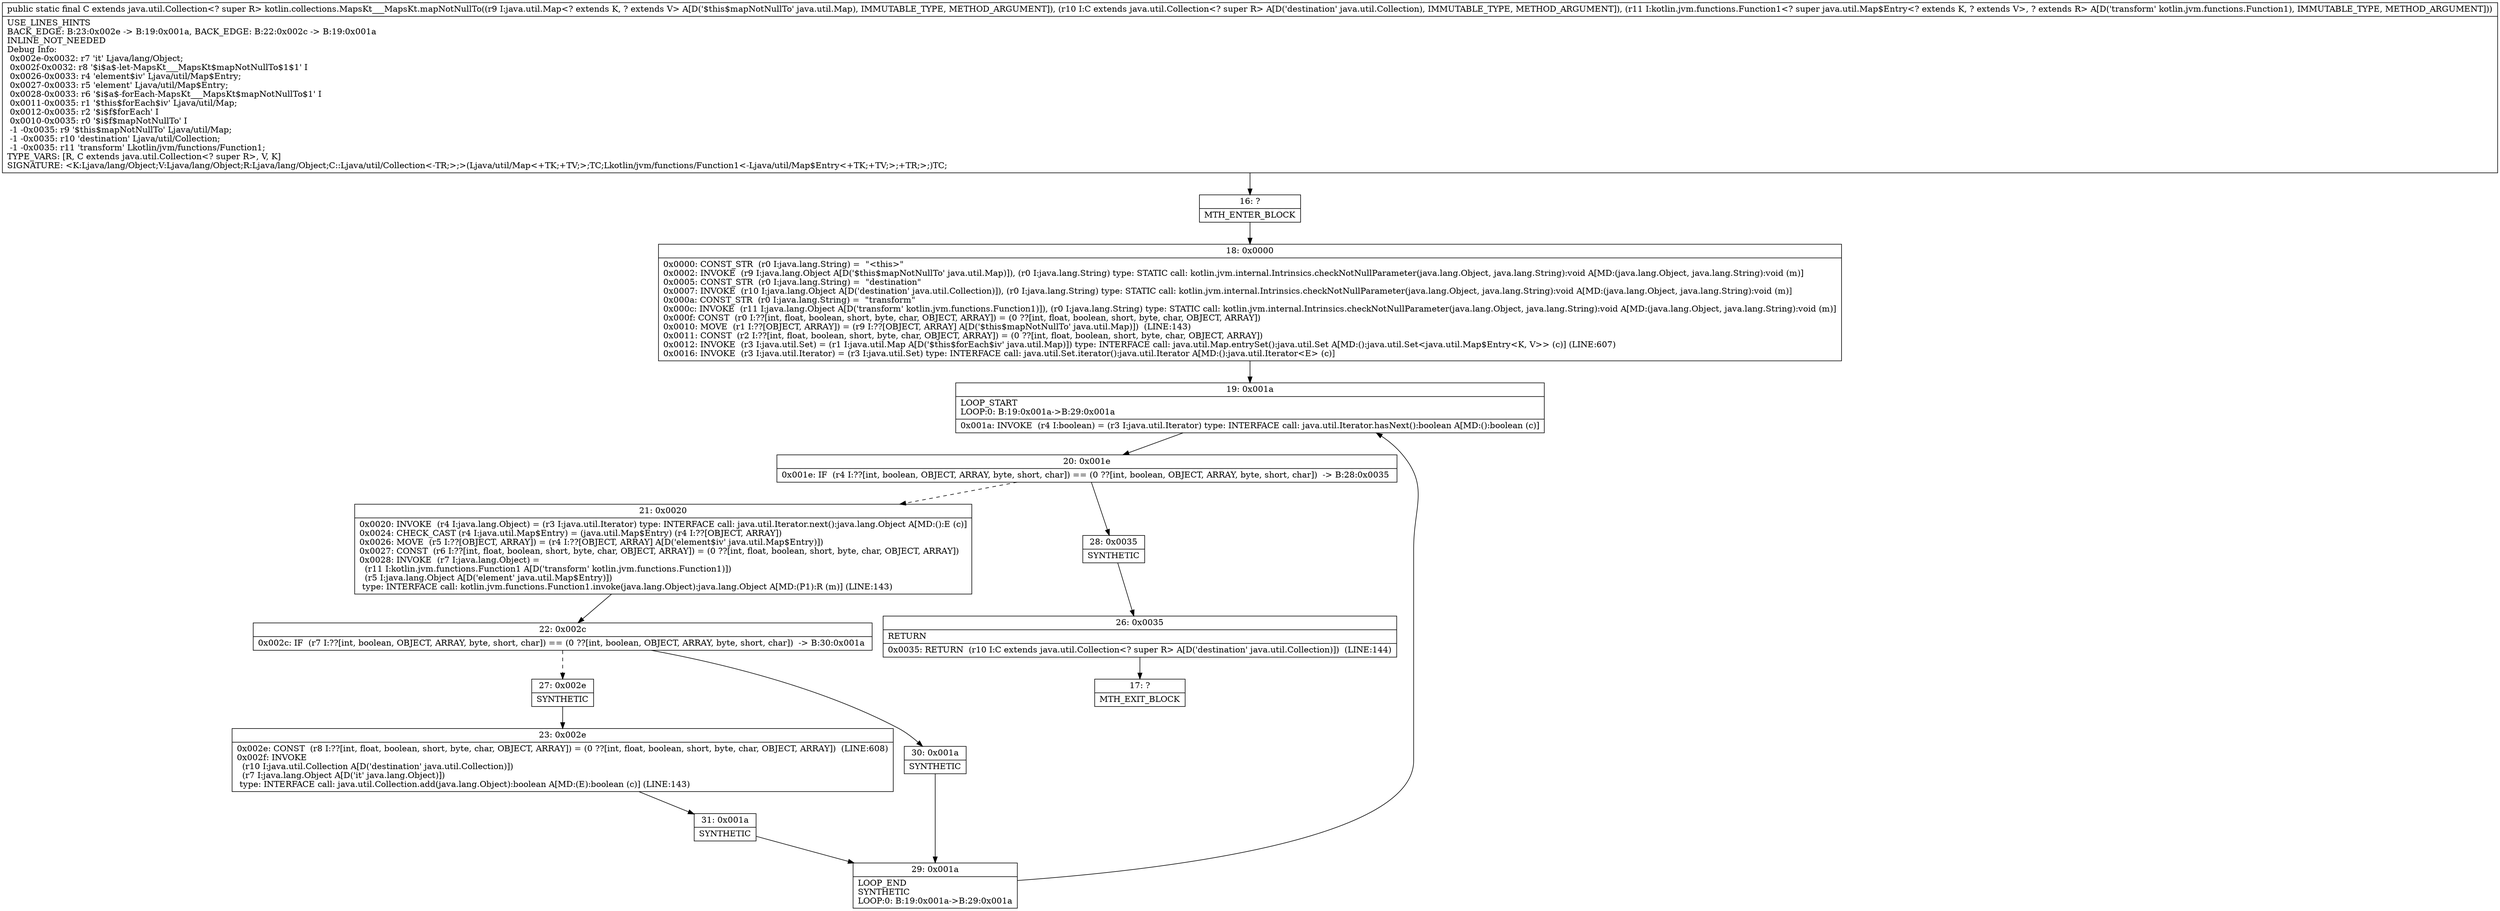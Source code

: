 digraph "CFG forkotlin.collections.MapsKt___MapsKt.mapNotNullTo(Ljava\/util\/Map;Ljava\/util\/Collection;Lkotlin\/jvm\/functions\/Function1;)Ljava\/util\/Collection;" {
Node_16 [shape=record,label="{16\:\ ?|MTH_ENTER_BLOCK\l}"];
Node_18 [shape=record,label="{18\:\ 0x0000|0x0000: CONST_STR  (r0 I:java.lang.String) =  \"\<this\>\" \l0x0002: INVOKE  (r9 I:java.lang.Object A[D('$this$mapNotNullTo' java.util.Map)]), (r0 I:java.lang.String) type: STATIC call: kotlin.jvm.internal.Intrinsics.checkNotNullParameter(java.lang.Object, java.lang.String):void A[MD:(java.lang.Object, java.lang.String):void (m)]\l0x0005: CONST_STR  (r0 I:java.lang.String) =  \"destination\" \l0x0007: INVOKE  (r10 I:java.lang.Object A[D('destination' java.util.Collection)]), (r0 I:java.lang.String) type: STATIC call: kotlin.jvm.internal.Intrinsics.checkNotNullParameter(java.lang.Object, java.lang.String):void A[MD:(java.lang.Object, java.lang.String):void (m)]\l0x000a: CONST_STR  (r0 I:java.lang.String) =  \"transform\" \l0x000c: INVOKE  (r11 I:java.lang.Object A[D('transform' kotlin.jvm.functions.Function1)]), (r0 I:java.lang.String) type: STATIC call: kotlin.jvm.internal.Intrinsics.checkNotNullParameter(java.lang.Object, java.lang.String):void A[MD:(java.lang.Object, java.lang.String):void (m)]\l0x000f: CONST  (r0 I:??[int, float, boolean, short, byte, char, OBJECT, ARRAY]) = (0 ??[int, float, boolean, short, byte, char, OBJECT, ARRAY]) \l0x0010: MOVE  (r1 I:??[OBJECT, ARRAY]) = (r9 I:??[OBJECT, ARRAY] A[D('$this$mapNotNullTo' java.util.Map)])  (LINE:143)\l0x0011: CONST  (r2 I:??[int, float, boolean, short, byte, char, OBJECT, ARRAY]) = (0 ??[int, float, boolean, short, byte, char, OBJECT, ARRAY]) \l0x0012: INVOKE  (r3 I:java.util.Set) = (r1 I:java.util.Map A[D('$this$forEach$iv' java.util.Map)]) type: INTERFACE call: java.util.Map.entrySet():java.util.Set A[MD:():java.util.Set\<java.util.Map$Entry\<K, V\>\> (c)] (LINE:607)\l0x0016: INVOKE  (r3 I:java.util.Iterator) = (r3 I:java.util.Set) type: INTERFACE call: java.util.Set.iterator():java.util.Iterator A[MD:():java.util.Iterator\<E\> (c)]\l}"];
Node_19 [shape=record,label="{19\:\ 0x001a|LOOP_START\lLOOP:0: B:19:0x001a\-\>B:29:0x001a\l|0x001a: INVOKE  (r4 I:boolean) = (r3 I:java.util.Iterator) type: INTERFACE call: java.util.Iterator.hasNext():boolean A[MD:():boolean (c)]\l}"];
Node_20 [shape=record,label="{20\:\ 0x001e|0x001e: IF  (r4 I:??[int, boolean, OBJECT, ARRAY, byte, short, char]) == (0 ??[int, boolean, OBJECT, ARRAY, byte, short, char])  \-\> B:28:0x0035 \l}"];
Node_21 [shape=record,label="{21\:\ 0x0020|0x0020: INVOKE  (r4 I:java.lang.Object) = (r3 I:java.util.Iterator) type: INTERFACE call: java.util.Iterator.next():java.lang.Object A[MD:():E (c)]\l0x0024: CHECK_CAST (r4 I:java.util.Map$Entry) = (java.util.Map$Entry) (r4 I:??[OBJECT, ARRAY]) \l0x0026: MOVE  (r5 I:??[OBJECT, ARRAY]) = (r4 I:??[OBJECT, ARRAY] A[D('element$iv' java.util.Map$Entry)]) \l0x0027: CONST  (r6 I:??[int, float, boolean, short, byte, char, OBJECT, ARRAY]) = (0 ??[int, float, boolean, short, byte, char, OBJECT, ARRAY]) \l0x0028: INVOKE  (r7 I:java.lang.Object) = \l  (r11 I:kotlin.jvm.functions.Function1 A[D('transform' kotlin.jvm.functions.Function1)])\l  (r5 I:java.lang.Object A[D('element' java.util.Map$Entry)])\l type: INTERFACE call: kotlin.jvm.functions.Function1.invoke(java.lang.Object):java.lang.Object A[MD:(P1):R (m)] (LINE:143)\l}"];
Node_22 [shape=record,label="{22\:\ 0x002c|0x002c: IF  (r7 I:??[int, boolean, OBJECT, ARRAY, byte, short, char]) == (0 ??[int, boolean, OBJECT, ARRAY, byte, short, char])  \-\> B:30:0x001a \l}"];
Node_27 [shape=record,label="{27\:\ 0x002e|SYNTHETIC\l}"];
Node_23 [shape=record,label="{23\:\ 0x002e|0x002e: CONST  (r8 I:??[int, float, boolean, short, byte, char, OBJECT, ARRAY]) = (0 ??[int, float, boolean, short, byte, char, OBJECT, ARRAY])  (LINE:608)\l0x002f: INVOKE  \l  (r10 I:java.util.Collection A[D('destination' java.util.Collection)])\l  (r7 I:java.lang.Object A[D('it' java.lang.Object)])\l type: INTERFACE call: java.util.Collection.add(java.lang.Object):boolean A[MD:(E):boolean (c)] (LINE:143)\l}"];
Node_31 [shape=record,label="{31\:\ 0x001a|SYNTHETIC\l}"];
Node_29 [shape=record,label="{29\:\ 0x001a|LOOP_END\lSYNTHETIC\lLOOP:0: B:19:0x001a\-\>B:29:0x001a\l}"];
Node_30 [shape=record,label="{30\:\ 0x001a|SYNTHETIC\l}"];
Node_28 [shape=record,label="{28\:\ 0x0035|SYNTHETIC\l}"];
Node_26 [shape=record,label="{26\:\ 0x0035|RETURN\l|0x0035: RETURN  (r10 I:C extends java.util.Collection\<? super R\> A[D('destination' java.util.Collection)])  (LINE:144)\l}"];
Node_17 [shape=record,label="{17\:\ ?|MTH_EXIT_BLOCK\l}"];
MethodNode[shape=record,label="{public static final C extends java.util.Collection\<? super R\> kotlin.collections.MapsKt___MapsKt.mapNotNullTo((r9 I:java.util.Map\<? extends K, ? extends V\> A[D('$this$mapNotNullTo' java.util.Map), IMMUTABLE_TYPE, METHOD_ARGUMENT]), (r10 I:C extends java.util.Collection\<? super R\> A[D('destination' java.util.Collection), IMMUTABLE_TYPE, METHOD_ARGUMENT]), (r11 I:kotlin.jvm.functions.Function1\<? super java.util.Map$Entry\<? extends K, ? extends V\>, ? extends R\> A[D('transform' kotlin.jvm.functions.Function1), IMMUTABLE_TYPE, METHOD_ARGUMENT]))  | USE_LINES_HINTS\lBACK_EDGE: B:23:0x002e \-\> B:19:0x001a, BACK_EDGE: B:22:0x002c \-\> B:19:0x001a\lINLINE_NOT_NEEDED\lDebug Info:\l  0x002e\-0x0032: r7 'it' Ljava\/lang\/Object;\l  0x002f\-0x0032: r8 '$i$a$\-let\-MapsKt___MapsKt$mapNotNullTo$1$1' I\l  0x0026\-0x0033: r4 'element$iv' Ljava\/util\/Map$Entry;\l  0x0027\-0x0033: r5 'element' Ljava\/util\/Map$Entry;\l  0x0028\-0x0033: r6 '$i$a$\-forEach\-MapsKt___MapsKt$mapNotNullTo$1' I\l  0x0011\-0x0035: r1 '$this$forEach$iv' Ljava\/util\/Map;\l  0x0012\-0x0035: r2 '$i$f$forEach' I\l  0x0010\-0x0035: r0 '$i$f$mapNotNullTo' I\l  \-1 \-0x0035: r9 '$this$mapNotNullTo' Ljava\/util\/Map;\l  \-1 \-0x0035: r10 'destination' Ljava\/util\/Collection;\l  \-1 \-0x0035: r11 'transform' Lkotlin\/jvm\/functions\/Function1;\lTYPE_VARS: [R, C extends java.util.Collection\<? super R\>, V, K]\lSIGNATURE: \<K:Ljava\/lang\/Object;V:Ljava\/lang\/Object;R:Ljava\/lang\/Object;C::Ljava\/util\/Collection\<\-TR;\>;\>(Ljava\/util\/Map\<+TK;+TV;\>;TC;Lkotlin\/jvm\/functions\/Function1\<\-Ljava\/util\/Map$Entry\<+TK;+TV;\>;+TR;\>;)TC;\l}"];
MethodNode -> Node_16;Node_16 -> Node_18;
Node_18 -> Node_19;
Node_19 -> Node_20;
Node_20 -> Node_21[style=dashed];
Node_20 -> Node_28;
Node_21 -> Node_22;
Node_22 -> Node_27[style=dashed];
Node_22 -> Node_30;
Node_27 -> Node_23;
Node_23 -> Node_31;
Node_31 -> Node_29;
Node_29 -> Node_19;
Node_30 -> Node_29;
Node_28 -> Node_26;
Node_26 -> Node_17;
}

